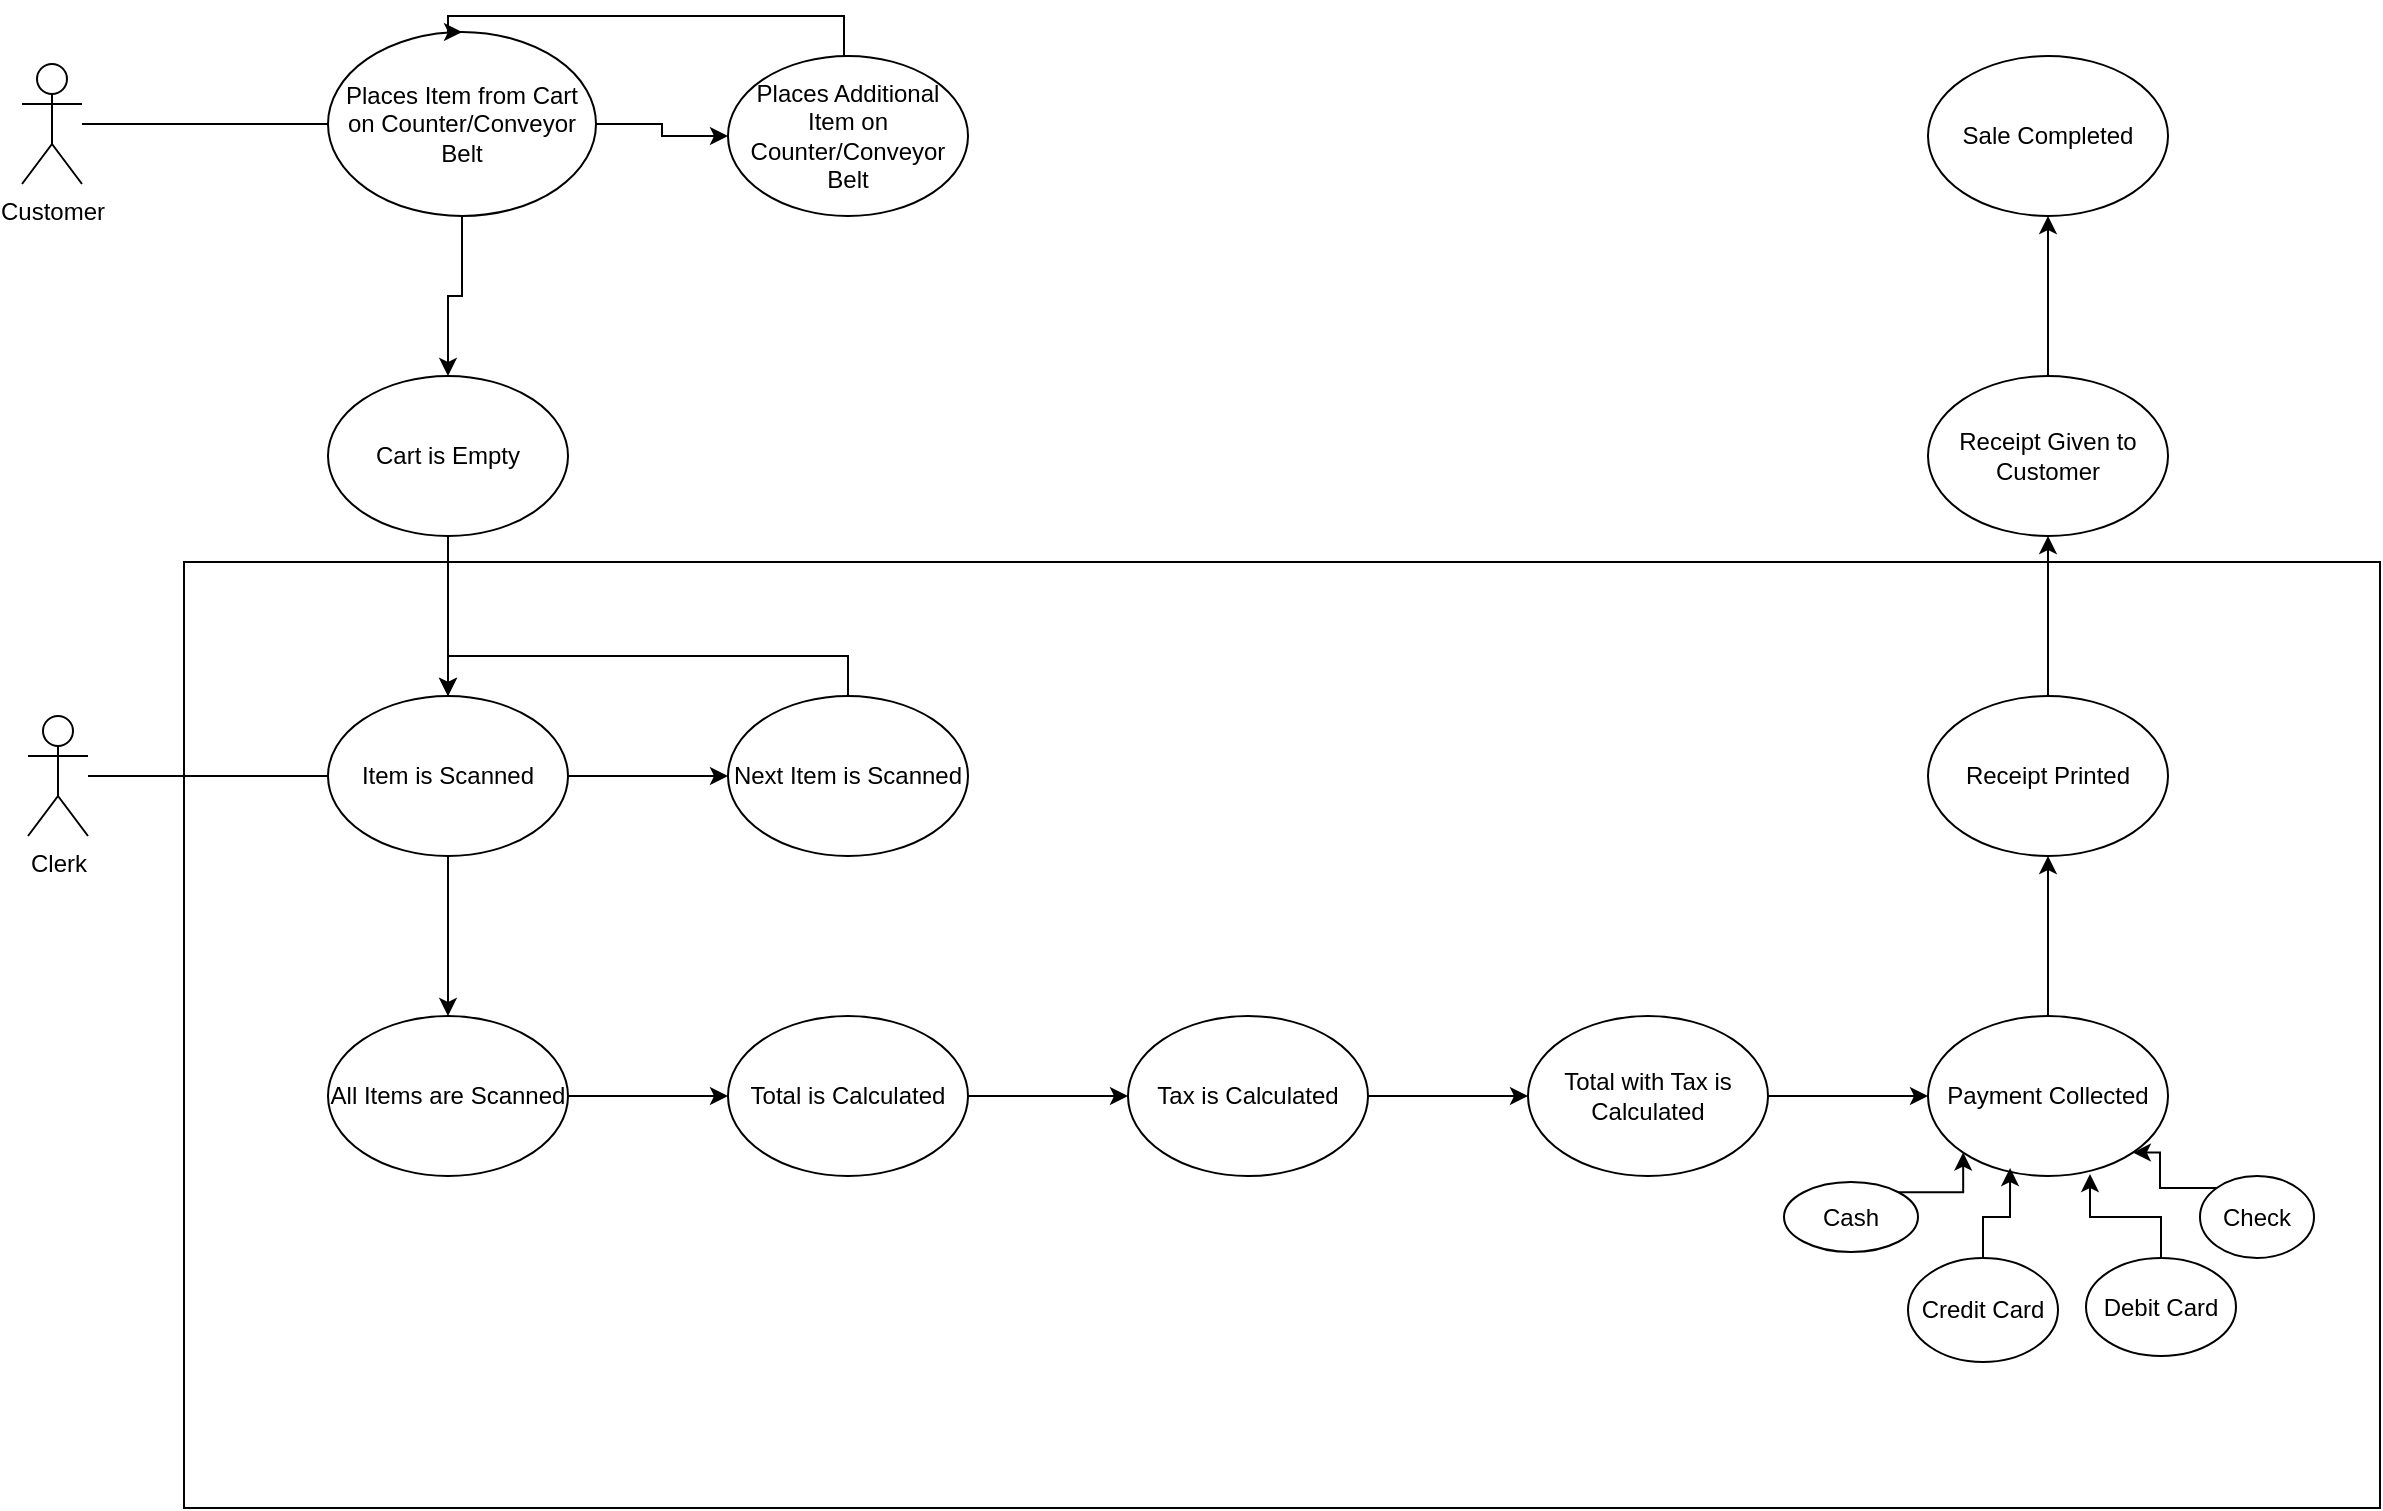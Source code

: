 <mxfile version="21.3.7" type="onedrive">
  <diagram name="Page-1" id="WckoSiYhu4k0rboyj16N">
    <mxGraphModel grid="0" page="0" gridSize="10" guides="1" tooltips="1" connect="1" arrows="1" fold="1" pageScale="1" pageWidth="850" pageHeight="1100" math="0" shadow="0">
      <root>
        <mxCell id="0" />
        <mxCell id="1" parent="0" />
        <mxCell id="2l-Iv4jnHGxcKKcHRmc6-21" value="" style="rounded=0;whiteSpace=wrap;html=1;" vertex="1" parent="1">
          <mxGeometry x="13" y="456" width="1098" height="473" as="geometry" />
        </mxCell>
        <mxCell id="2l-Iv4jnHGxcKKcHRmc6-1" value="Customer" style="shape=umlActor;verticalLabelPosition=bottom;verticalAlign=top;html=1;outlineConnect=0;" vertex="1" parent="1">
          <mxGeometry x="-68" y="207" width="30" height="60" as="geometry" />
        </mxCell>
        <mxCell id="2l-Iv4jnHGxcKKcHRmc6-5" value="" style="edgeStyle=orthogonalEdgeStyle;rounded=0;orthogonalLoop=1;jettySize=auto;html=1;" edge="1" parent="1" source="2l-Iv4jnHGxcKKcHRmc6-2" target="2l-Iv4jnHGxcKKcHRmc6-4">
          <mxGeometry relative="1" as="geometry" />
        </mxCell>
        <mxCell id="2l-Iv4jnHGxcKKcHRmc6-7" value="" style="edgeStyle=orthogonalEdgeStyle;rounded=0;orthogonalLoop=1;jettySize=auto;html=1;" edge="1" parent="1" source="2l-Iv4jnHGxcKKcHRmc6-2" target="2l-Iv4jnHGxcKKcHRmc6-6">
          <mxGeometry relative="1" as="geometry" />
        </mxCell>
        <mxCell id="2l-Iv4jnHGxcKKcHRmc6-2" value="Places Item from Cart on Counter/Conveyor Belt" style="ellipse;whiteSpace=wrap;html=1;" vertex="1" parent="1">
          <mxGeometry x="85" y="191" width="134" height="92" as="geometry" />
        </mxCell>
        <mxCell id="2l-Iv4jnHGxcKKcHRmc6-8" style="edgeStyle=orthogonalEdgeStyle;rounded=0;orthogonalLoop=1;jettySize=auto;html=1;entryX=0.5;entryY=0;entryDx=0;entryDy=0;" edge="1" parent="1" source="2l-Iv4jnHGxcKKcHRmc6-4" target="2l-Iv4jnHGxcKKcHRmc6-2">
          <mxGeometry relative="1" as="geometry">
            <Array as="points">
              <mxPoint x="343" y="183" />
              <mxPoint x="145" y="183" />
            </Array>
          </mxGeometry>
        </mxCell>
        <mxCell id="2l-Iv4jnHGxcKKcHRmc6-4" value="Places Additional Item on Counter/Conveyor Belt" style="ellipse;whiteSpace=wrap;html=1;" vertex="1" parent="1">
          <mxGeometry x="285" y="203" width="120" height="80" as="geometry" />
        </mxCell>
        <mxCell id="2l-Iv4jnHGxcKKcHRmc6-10" value="" style="edgeStyle=orthogonalEdgeStyle;rounded=0;orthogonalLoop=1;jettySize=auto;html=1;" edge="1" parent="1" source="2l-Iv4jnHGxcKKcHRmc6-6" target="2l-Iv4jnHGxcKKcHRmc6-9">
          <mxGeometry relative="1" as="geometry" />
        </mxCell>
        <mxCell id="2l-Iv4jnHGxcKKcHRmc6-6" value="Cart is Empty" style="ellipse;whiteSpace=wrap;html=1;" vertex="1" parent="1">
          <mxGeometry x="85" y="363" width="120" height="80" as="geometry" />
        </mxCell>
        <mxCell id="2l-Iv4jnHGxcKKcHRmc6-12" value="" style="edgeStyle=orthogonalEdgeStyle;rounded=0;orthogonalLoop=1;jettySize=auto;html=1;" edge="1" parent="1" source="2l-Iv4jnHGxcKKcHRmc6-9" target="2l-Iv4jnHGxcKKcHRmc6-11">
          <mxGeometry relative="1" as="geometry" />
        </mxCell>
        <mxCell id="2l-Iv4jnHGxcKKcHRmc6-15" value="" style="edgeStyle=orthogonalEdgeStyle;rounded=0;orthogonalLoop=1;jettySize=auto;html=1;" edge="1" parent="1" source="2l-Iv4jnHGxcKKcHRmc6-9" target="2l-Iv4jnHGxcKKcHRmc6-14">
          <mxGeometry relative="1" as="geometry" />
        </mxCell>
        <mxCell id="2l-Iv4jnHGxcKKcHRmc6-9" value="Item is Scanned" style="ellipse;whiteSpace=wrap;html=1;" vertex="1" parent="1">
          <mxGeometry x="85" y="523" width="120" height="80" as="geometry" />
        </mxCell>
        <mxCell id="2l-Iv4jnHGxcKKcHRmc6-13" style="edgeStyle=orthogonalEdgeStyle;rounded=0;orthogonalLoop=1;jettySize=auto;html=1;exitX=0.5;exitY=0;exitDx=0;exitDy=0;entryX=0.5;entryY=0;entryDx=0;entryDy=0;" edge="1" parent="1" source="2l-Iv4jnHGxcKKcHRmc6-11" target="2l-Iv4jnHGxcKKcHRmc6-9">
          <mxGeometry relative="1" as="geometry" />
        </mxCell>
        <mxCell id="2l-Iv4jnHGxcKKcHRmc6-11" value="Next Item is Scanned" style="ellipse;whiteSpace=wrap;html=1;" vertex="1" parent="1">
          <mxGeometry x="285" y="523" width="120" height="80" as="geometry" />
        </mxCell>
        <mxCell id="2l-Iv4jnHGxcKKcHRmc6-17" value="" style="edgeStyle=orthogonalEdgeStyle;rounded=0;orthogonalLoop=1;jettySize=auto;html=1;" edge="1" parent="1" source="2l-Iv4jnHGxcKKcHRmc6-14" target="2l-Iv4jnHGxcKKcHRmc6-16">
          <mxGeometry relative="1" as="geometry" />
        </mxCell>
        <mxCell id="2l-Iv4jnHGxcKKcHRmc6-14" value="All Items are Scanned" style="ellipse;whiteSpace=wrap;html=1;" vertex="1" parent="1">
          <mxGeometry x="85" y="683" width="120" height="80" as="geometry" />
        </mxCell>
        <mxCell id="2l-Iv4jnHGxcKKcHRmc6-19" value="" style="edgeStyle=orthogonalEdgeStyle;rounded=0;orthogonalLoop=1;jettySize=auto;html=1;" edge="1" parent="1" source="2l-Iv4jnHGxcKKcHRmc6-16" target="2l-Iv4jnHGxcKKcHRmc6-18">
          <mxGeometry relative="1" as="geometry" />
        </mxCell>
        <mxCell id="2l-Iv4jnHGxcKKcHRmc6-16" value="Total is Calculated" style="ellipse;whiteSpace=wrap;html=1;" vertex="1" parent="1">
          <mxGeometry x="285" y="683" width="120" height="80" as="geometry" />
        </mxCell>
        <mxCell id="2l-Iv4jnHGxcKKcHRmc6-23" value="" style="edgeStyle=orthogonalEdgeStyle;rounded=0;orthogonalLoop=1;jettySize=auto;html=1;" edge="1" parent="1" source="2l-Iv4jnHGxcKKcHRmc6-18" target="2l-Iv4jnHGxcKKcHRmc6-22">
          <mxGeometry relative="1" as="geometry" />
        </mxCell>
        <mxCell id="2l-Iv4jnHGxcKKcHRmc6-18" value="Tax is Calculated" style="ellipse;whiteSpace=wrap;html=1;" vertex="1" parent="1">
          <mxGeometry x="485" y="683" width="120" height="80" as="geometry" />
        </mxCell>
        <mxCell id="2l-Iv4jnHGxcKKcHRmc6-25" value="" style="edgeStyle=orthogonalEdgeStyle;rounded=0;orthogonalLoop=1;jettySize=auto;html=1;" edge="1" parent="1" source="2l-Iv4jnHGxcKKcHRmc6-22" target="2l-Iv4jnHGxcKKcHRmc6-24">
          <mxGeometry relative="1" as="geometry" />
        </mxCell>
        <mxCell id="2l-Iv4jnHGxcKKcHRmc6-22" value="Total with Tax is Calculated" style="ellipse;whiteSpace=wrap;html=1;" vertex="1" parent="1">
          <mxGeometry x="685" y="683" width="120" height="80" as="geometry" />
        </mxCell>
        <mxCell id="2l-Iv4jnHGxcKKcHRmc6-38" value="" style="edgeStyle=orthogonalEdgeStyle;rounded=0;orthogonalLoop=1;jettySize=auto;html=1;" edge="1" parent="1" source="2l-Iv4jnHGxcKKcHRmc6-24" target="2l-Iv4jnHGxcKKcHRmc6-37">
          <mxGeometry relative="1" as="geometry" />
        </mxCell>
        <mxCell id="2l-Iv4jnHGxcKKcHRmc6-24" value="Payment Collected" style="ellipse;whiteSpace=wrap;html=1;" vertex="1" parent="1">
          <mxGeometry x="885" y="683" width="120" height="80" as="geometry" />
        </mxCell>
        <mxCell id="2l-Iv4jnHGxcKKcHRmc6-30" style="edgeStyle=orthogonalEdgeStyle;rounded=0;orthogonalLoop=1;jettySize=auto;html=1;exitX=1;exitY=0;exitDx=0;exitDy=0;entryX=0;entryY=1;entryDx=0;entryDy=0;" edge="1" parent="1" source="2l-Iv4jnHGxcKKcHRmc6-26" target="2l-Iv4jnHGxcKKcHRmc6-24">
          <mxGeometry relative="1" as="geometry" />
        </mxCell>
        <mxCell id="2l-Iv4jnHGxcKKcHRmc6-26" value="Cash" style="ellipse;whiteSpace=wrap;html=1;" vertex="1" parent="1">
          <mxGeometry x="813" y="766" width="67" height="35" as="geometry" />
        </mxCell>
        <mxCell id="2l-Iv4jnHGxcKKcHRmc6-31" style="edgeStyle=orthogonalEdgeStyle;rounded=0;orthogonalLoop=1;jettySize=auto;html=1;exitX=0.5;exitY=0;exitDx=0;exitDy=0;entryX=0.342;entryY=0.95;entryDx=0;entryDy=0;entryPerimeter=0;" edge="1" parent="1" source="2l-Iv4jnHGxcKKcHRmc6-27" target="2l-Iv4jnHGxcKKcHRmc6-24">
          <mxGeometry relative="1" as="geometry" />
        </mxCell>
        <mxCell id="2l-Iv4jnHGxcKKcHRmc6-27" value="Credit Card" style="ellipse;whiteSpace=wrap;html=1;" vertex="1" parent="1">
          <mxGeometry x="875" y="804" width="75" height="52" as="geometry" />
        </mxCell>
        <mxCell id="2l-Iv4jnHGxcKKcHRmc6-32" style="edgeStyle=orthogonalEdgeStyle;rounded=0;orthogonalLoop=1;jettySize=auto;html=1;exitX=0.5;exitY=0;exitDx=0;exitDy=0;entryX=0.675;entryY=0.988;entryDx=0;entryDy=0;entryPerimeter=0;" edge="1" parent="1" source="2l-Iv4jnHGxcKKcHRmc6-28" target="2l-Iv4jnHGxcKKcHRmc6-24">
          <mxGeometry relative="1" as="geometry" />
        </mxCell>
        <mxCell id="2l-Iv4jnHGxcKKcHRmc6-28" value="Debit Card" style="ellipse;whiteSpace=wrap;html=1;" vertex="1" parent="1">
          <mxGeometry x="964" y="804" width="75" height="49" as="geometry" />
        </mxCell>
        <mxCell id="2l-Iv4jnHGxcKKcHRmc6-33" style="edgeStyle=orthogonalEdgeStyle;rounded=0;orthogonalLoop=1;jettySize=auto;html=1;exitX=0;exitY=0;exitDx=0;exitDy=0;entryX=1;entryY=1;entryDx=0;entryDy=0;" edge="1" parent="1" source="2l-Iv4jnHGxcKKcHRmc6-29" target="2l-Iv4jnHGxcKKcHRmc6-24">
          <mxGeometry relative="1" as="geometry" />
        </mxCell>
        <mxCell id="2l-Iv4jnHGxcKKcHRmc6-29" value="Check" style="ellipse;whiteSpace=wrap;html=1;" vertex="1" parent="1">
          <mxGeometry x="1021" y="763" width="57" height="41" as="geometry" />
        </mxCell>
        <mxCell id="2l-Iv4jnHGxcKKcHRmc6-34" value="Clerk" style="shape=umlActor;verticalLabelPosition=bottom;verticalAlign=top;html=1;outlineConnect=0;" vertex="1" parent="1">
          <mxGeometry x="-65" y="533" width="30" height="60" as="geometry" />
        </mxCell>
        <mxCell id="2l-Iv4jnHGxcKKcHRmc6-35" value="" style="endArrow=none;html=1;rounded=0;entryX=0;entryY=0.5;entryDx=0;entryDy=0;" edge="1" parent="1" source="2l-Iv4jnHGxcKKcHRmc6-1" target="2l-Iv4jnHGxcKKcHRmc6-2">
          <mxGeometry width="50" height="50" relative="1" as="geometry">
            <mxPoint x="251" y="568" as="sourcePoint" />
            <mxPoint x="301" y="518" as="targetPoint" />
            <Array as="points" />
          </mxGeometry>
        </mxCell>
        <mxCell id="2l-Iv4jnHGxcKKcHRmc6-36" value="" style="endArrow=none;html=1;rounded=0;entryX=0;entryY=0.5;entryDx=0;entryDy=0;" edge="1" parent="1" source="2l-Iv4jnHGxcKKcHRmc6-34" target="2l-Iv4jnHGxcKKcHRmc6-9">
          <mxGeometry width="50" height="50" relative="1" as="geometry">
            <mxPoint x="251" y="568" as="sourcePoint" />
            <mxPoint x="301" y="518" as="targetPoint" />
          </mxGeometry>
        </mxCell>
        <mxCell id="2l-Iv4jnHGxcKKcHRmc6-40" value="" style="edgeStyle=orthogonalEdgeStyle;rounded=0;orthogonalLoop=1;jettySize=auto;html=1;" edge="1" parent="1" source="2l-Iv4jnHGxcKKcHRmc6-37" target="2l-Iv4jnHGxcKKcHRmc6-39">
          <mxGeometry relative="1" as="geometry" />
        </mxCell>
        <mxCell id="2l-Iv4jnHGxcKKcHRmc6-37" value="Receipt Printed" style="ellipse;whiteSpace=wrap;html=1;" vertex="1" parent="1">
          <mxGeometry x="885" y="523" width="120" height="80" as="geometry" />
        </mxCell>
        <mxCell id="2l-Iv4jnHGxcKKcHRmc6-42" value="" style="edgeStyle=orthogonalEdgeStyle;rounded=0;orthogonalLoop=1;jettySize=auto;html=1;" edge="1" parent="1" source="2l-Iv4jnHGxcKKcHRmc6-39" target="2l-Iv4jnHGxcKKcHRmc6-41">
          <mxGeometry relative="1" as="geometry" />
        </mxCell>
        <mxCell id="2l-Iv4jnHGxcKKcHRmc6-39" value="Receipt Given to Customer" style="ellipse;whiteSpace=wrap;html=1;" vertex="1" parent="1">
          <mxGeometry x="885" y="363" width="120" height="80" as="geometry" />
        </mxCell>
        <mxCell id="2l-Iv4jnHGxcKKcHRmc6-41" value="Sale Completed" style="ellipse;whiteSpace=wrap;html=1;" vertex="1" parent="1">
          <mxGeometry x="885" y="203" width="120" height="80" as="geometry" />
        </mxCell>
      </root>
    </mxGraphModel>
  </diagram>
</mxfile>
